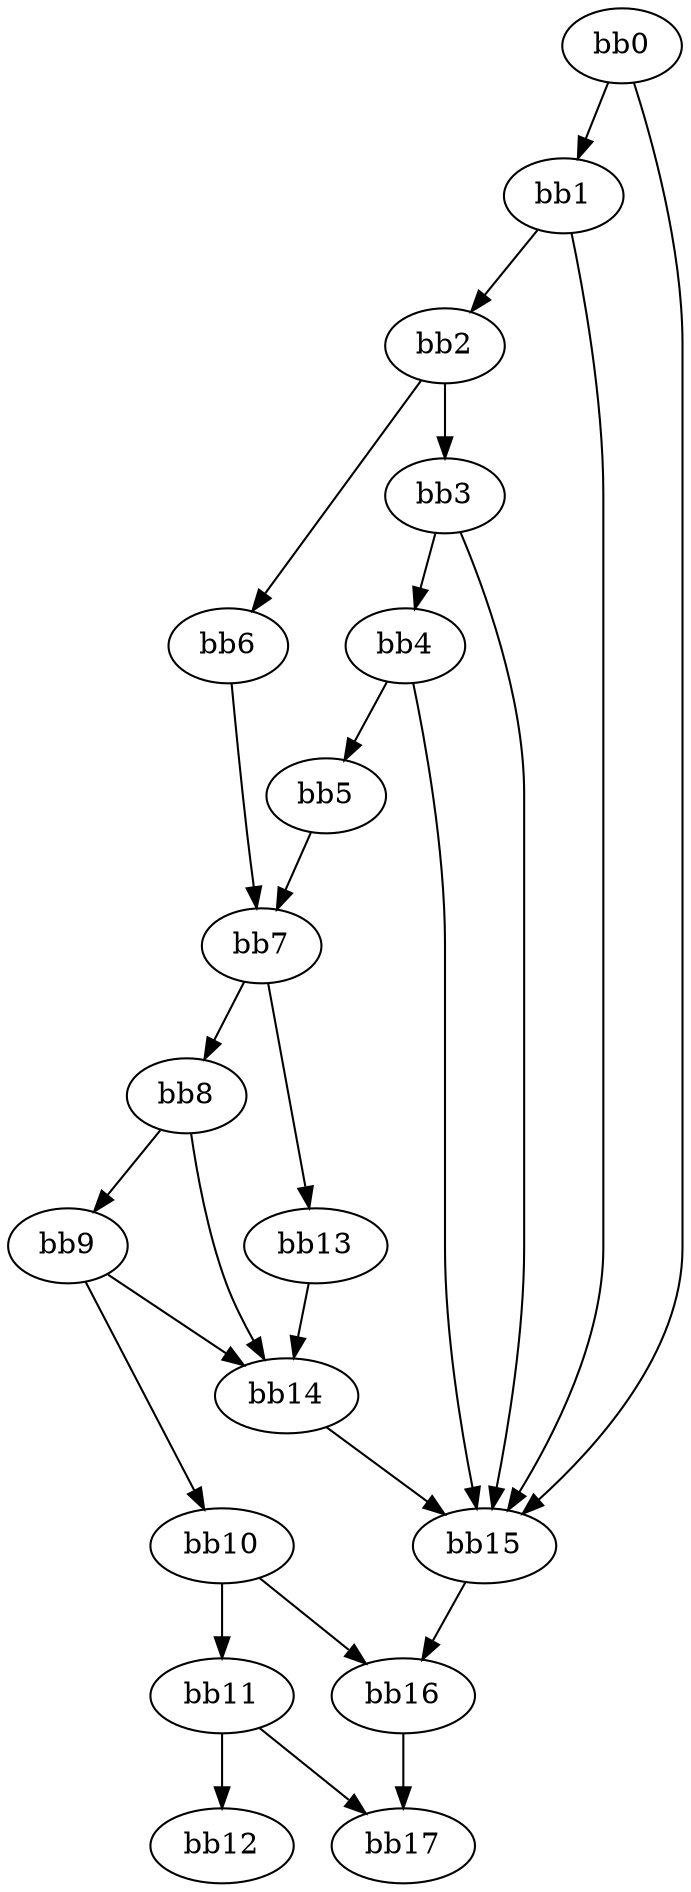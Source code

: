 digraph {
    0 [ label = "bb0\l" ]
    1 [ label = "bb1\l" ]
    2 [ label = "bb2\l" ]
    3 [ label = "bb3\l" ]
    4 [ label = "bb4\l" ]
    5 [ label = "bb5\l" ]
    6 [ label = "bb6\l" ]
    7 [ label = "bb7\l" ]
    8 [ label = "bb8\l" ]
    9 [ label = "bb9\l" ]
    10 [ label = "bb10\l" ]
    11 [ label = "bb11\l" ]
    12 [ label = "bb12\l" ]
    13 [ label = "bb13\l" ]
    14 [ label = "bb14\l" ]
    15 [ label = "bb15\l" ]
    16 [ label = "bb16\l" ]
    17 [ label = "bb17\l" ]
    0 -> 1 [ ]
    0 -> 15 [ ]
    1 -> 2 [ ]
    1 -> 15 [ ]
    2 -> 3 [ ]
    2 -> 6 [ ]
    3 -> 4 [ ]
    3 -> 15 [ ]
    4 -> 5 [ ]
    4 -> 15 [ ]
    5 -> 7 [ ]
    6 -> 7 [ ]
    7 -> 8 [ ]
    7 -> 13 [ ]
    8 -> 9 [ ]
    8 -> 14 [ ]
    9 -> 10 [ ]
    9 -> 14 [ ]
    10 -> 11 [ ]
    10 -> 16 [ ]
    11 -> 12 [ ]
    11 -> 17 [ ]
    13 -> 14 [ ]
    14 -> 15 [ ]
    15 -> 16 [ ]
    16 -> 17 [ ]
}

